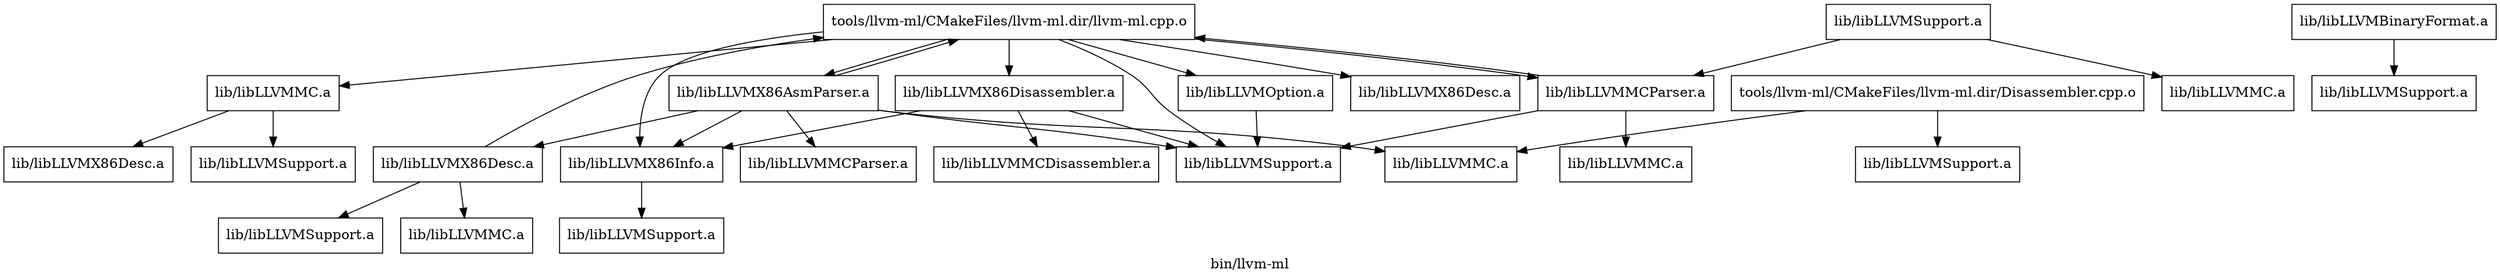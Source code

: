 digraph "bin/llvm-ml" {
	label="bin/llvm-ml";

	Node0x558ec3f97d18 [shape=record,shape=record,label="{tools/llvm-ml/CMakeFiles/llvm-ml.dir/llvm-ml.cpp.o}"];
	Node0x558ec3f97d18 -> Node0x558ec3f94640;
	Node0x558ec3f97d18 -> Node0x558ec3f92280;
	Node0x558ec3f97d18 -> Node0x558ec3f93a10;
	Node0x558ec3f97d18 -> Node0x558ec3f97630;
	Node0x558ec3f97d18 -> Node0x558ec3f97288;
	Node0x558ec3f97d18 -> Node0x558ec3f96728;
	Node0x558ec3f97d18 -> Node0x558ec3f97768;
	Node0x558ec3f97d18 -> Node0x558ec3f94c58;
	Node0x558ec3f94640 [shape=record,shape=record,label="{lib/libLLVMX86AsmParser.a}"];
	Node0x558ec3f94640 -> Node0x558ec3f97d18;
	Node0x558ec3f94640 -> Node0x558ec3f95068;
	Node0x558ec3f94640 -> Node0x558ec3f97630;
	Node0x558ec3f94640 -> Node0x558ec3f95680;
	Node0x558ec3f94640 -> Node0x558ec3f94f98;
	Node0x558ec3f94640 -> Node0x558ec3f94c58;
	Node0x558ec3f92280 [shape=record,shape=record,label="{lib/libLLVMX86Desc.a}"];
	Node0x558ec3f93a10 [shape=record,shape=record,label="{lib/libLLVMX86Disassembler.a}"];
	Node0x558ec3f93a10 -> Node0x558ec3f97630;
	Node0x558ec3f93a10 -> Node0x558ec3f94c58;
	Node0x558ec3f93a10 -> Node0x558ec3f97d80;
	Node0x558ec3f97630 [shape=record,shape=record,label="{lib/libLLVMX86Info.a}"];
	Node0x558ec3f97630 -> Node0x558ec3f956e8;
	Node0x558ec3f97288 [shape=record,shape=record,label="{lib/libLLVMMC.a}"];
	Node0x558ec3f97288 -> Node0x558ec3f98400;
	Node0x558ec3f97288 -> Node0x558ec3f92488;
	Node0x558ec3f96728 [shape=record,shape=record,label="{lib/libLLVMMCParser.a}"];
	Node0x558ec3f96728 -> Node0x558ec3f97d18;
	Node0x558ec3f96728 -> Node0x558ec3f949e8;
	Node0x558ec3f96728 -> Node0x558ec3f94c58;
	Node0x558ec3f97768 [shape=record,shape=record,label="{lib/libLLVMOption.a}"];
	Node0x558ec3f97768 -> Node0x558ec3f94c58;
	Node0x558ec3f94c58 [shape=record,shape=record,label="{lib/libLLVMSupport.a}"];
	Node0x558ec3f95888 [shape=record,shape=record,label="{tools/llvm-ml/CMakeFiles/llvm-ml.dir/Disassembler.cpp.o}"];
	Node0x558ec3f95888 -> Node0x558ec3f95680;
	Node0x558ec3f95888 -> Node0x558ec3f95000;
	Node0x558ec3f95680 [shape=record,shape=record,label="{lib/libLLVMMC.a}"];
	Node0x558ec3f95000 [shape=record,shape=record,label="{lib/libLLVMSupport.a}"];
	Node0x558ec3f95068 [shape=record,shape=record,label="{lib/libLLVMX86Desc.a}"];
	Node0x558ec3f95068 -> Node0x558ec3f97d18;
	Node0x558ec3f95068 -> Node0x558ec3f97b10;
	Node0x558ec3f95068 -> Node0x558ec3f95bc8;
	Node0x558ec3f94f98 [shape=record,shape=record,label="{lib/libLLVMMCParser.a}"];
	Node0x558ec3f97b10 [shape=record,shape=record,label="{lib/libLLVMMC.a}"];
	Node0x558ec3f95bc8 [shape=record,shape=record,label="{lib/libLLVMSupport.a}"];
	Node0x558ec3f97d80 [shape=record,shape=record,label="{lib/libLLVMMCDisassembler.a}"];
	Node0x558ec3f956e8 [shape=record,shape=record,label="{lib/libLLVMSupport.a}"];
	Node0x558ec3f98400 [shape=record,shape=record,label="{lib/libLLVMX86Desc.a}"];
	Node0x558ec3f92488 [shape=record,shape=record,label="{lib/libLLVMSupport.a}"];
	Node0x558ec3f949e8 [shape=record,shape=record,label="{lib/libLLVMMC.a}"];
	Node0x558ec3f94cc0 [shape=record,shape=record,label="{lib/libLLVMSupport.a}"];
	Node0x558ec3f94cc0 -> Node0x558ec3f97eb8;
	Node0x558ec3f94cc0 -> Node0x558ec3f96728;
	Node0x558ec3f97eb8 [shape=record,shape=record,label="{lib/libLLVMMC.a}"];
	Node0x558ec3f92bd8 [shape=record,shape=record,label="{lib/libLLVMBinaryFormat.a}"];
	Node0x558ec3f92bd8 -> Node0x558ec3f97c48;
	Node0x558ec3f97c48 [shape=record,shape=record,label="{lib/libLLVMSupport.a}"];
}
